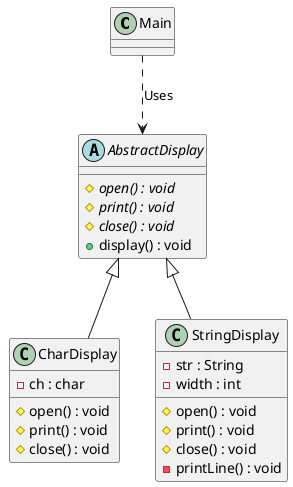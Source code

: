 @startuml TemplateMethod

class Main {
}

abstract class AbstractDisplay {
  # {abstract} open() : void
  # {abstract} print() : void
  # {abstract} close() : void
  + display() : void
}

class CharDisplay {
  - ch : char
  # open() : void
  # print() : void
  # close() : void
}

class StringDisplay {
  - str : String
  - width : int
  # open() : void
  # print() : void
  # close() : void
  - printLine() : void
}

Main ..> AbstractDisplay : Uses
AbstractDisplay <|-- CharDisplay
AbstractDisplay <|-- StringDisplay

@enduml